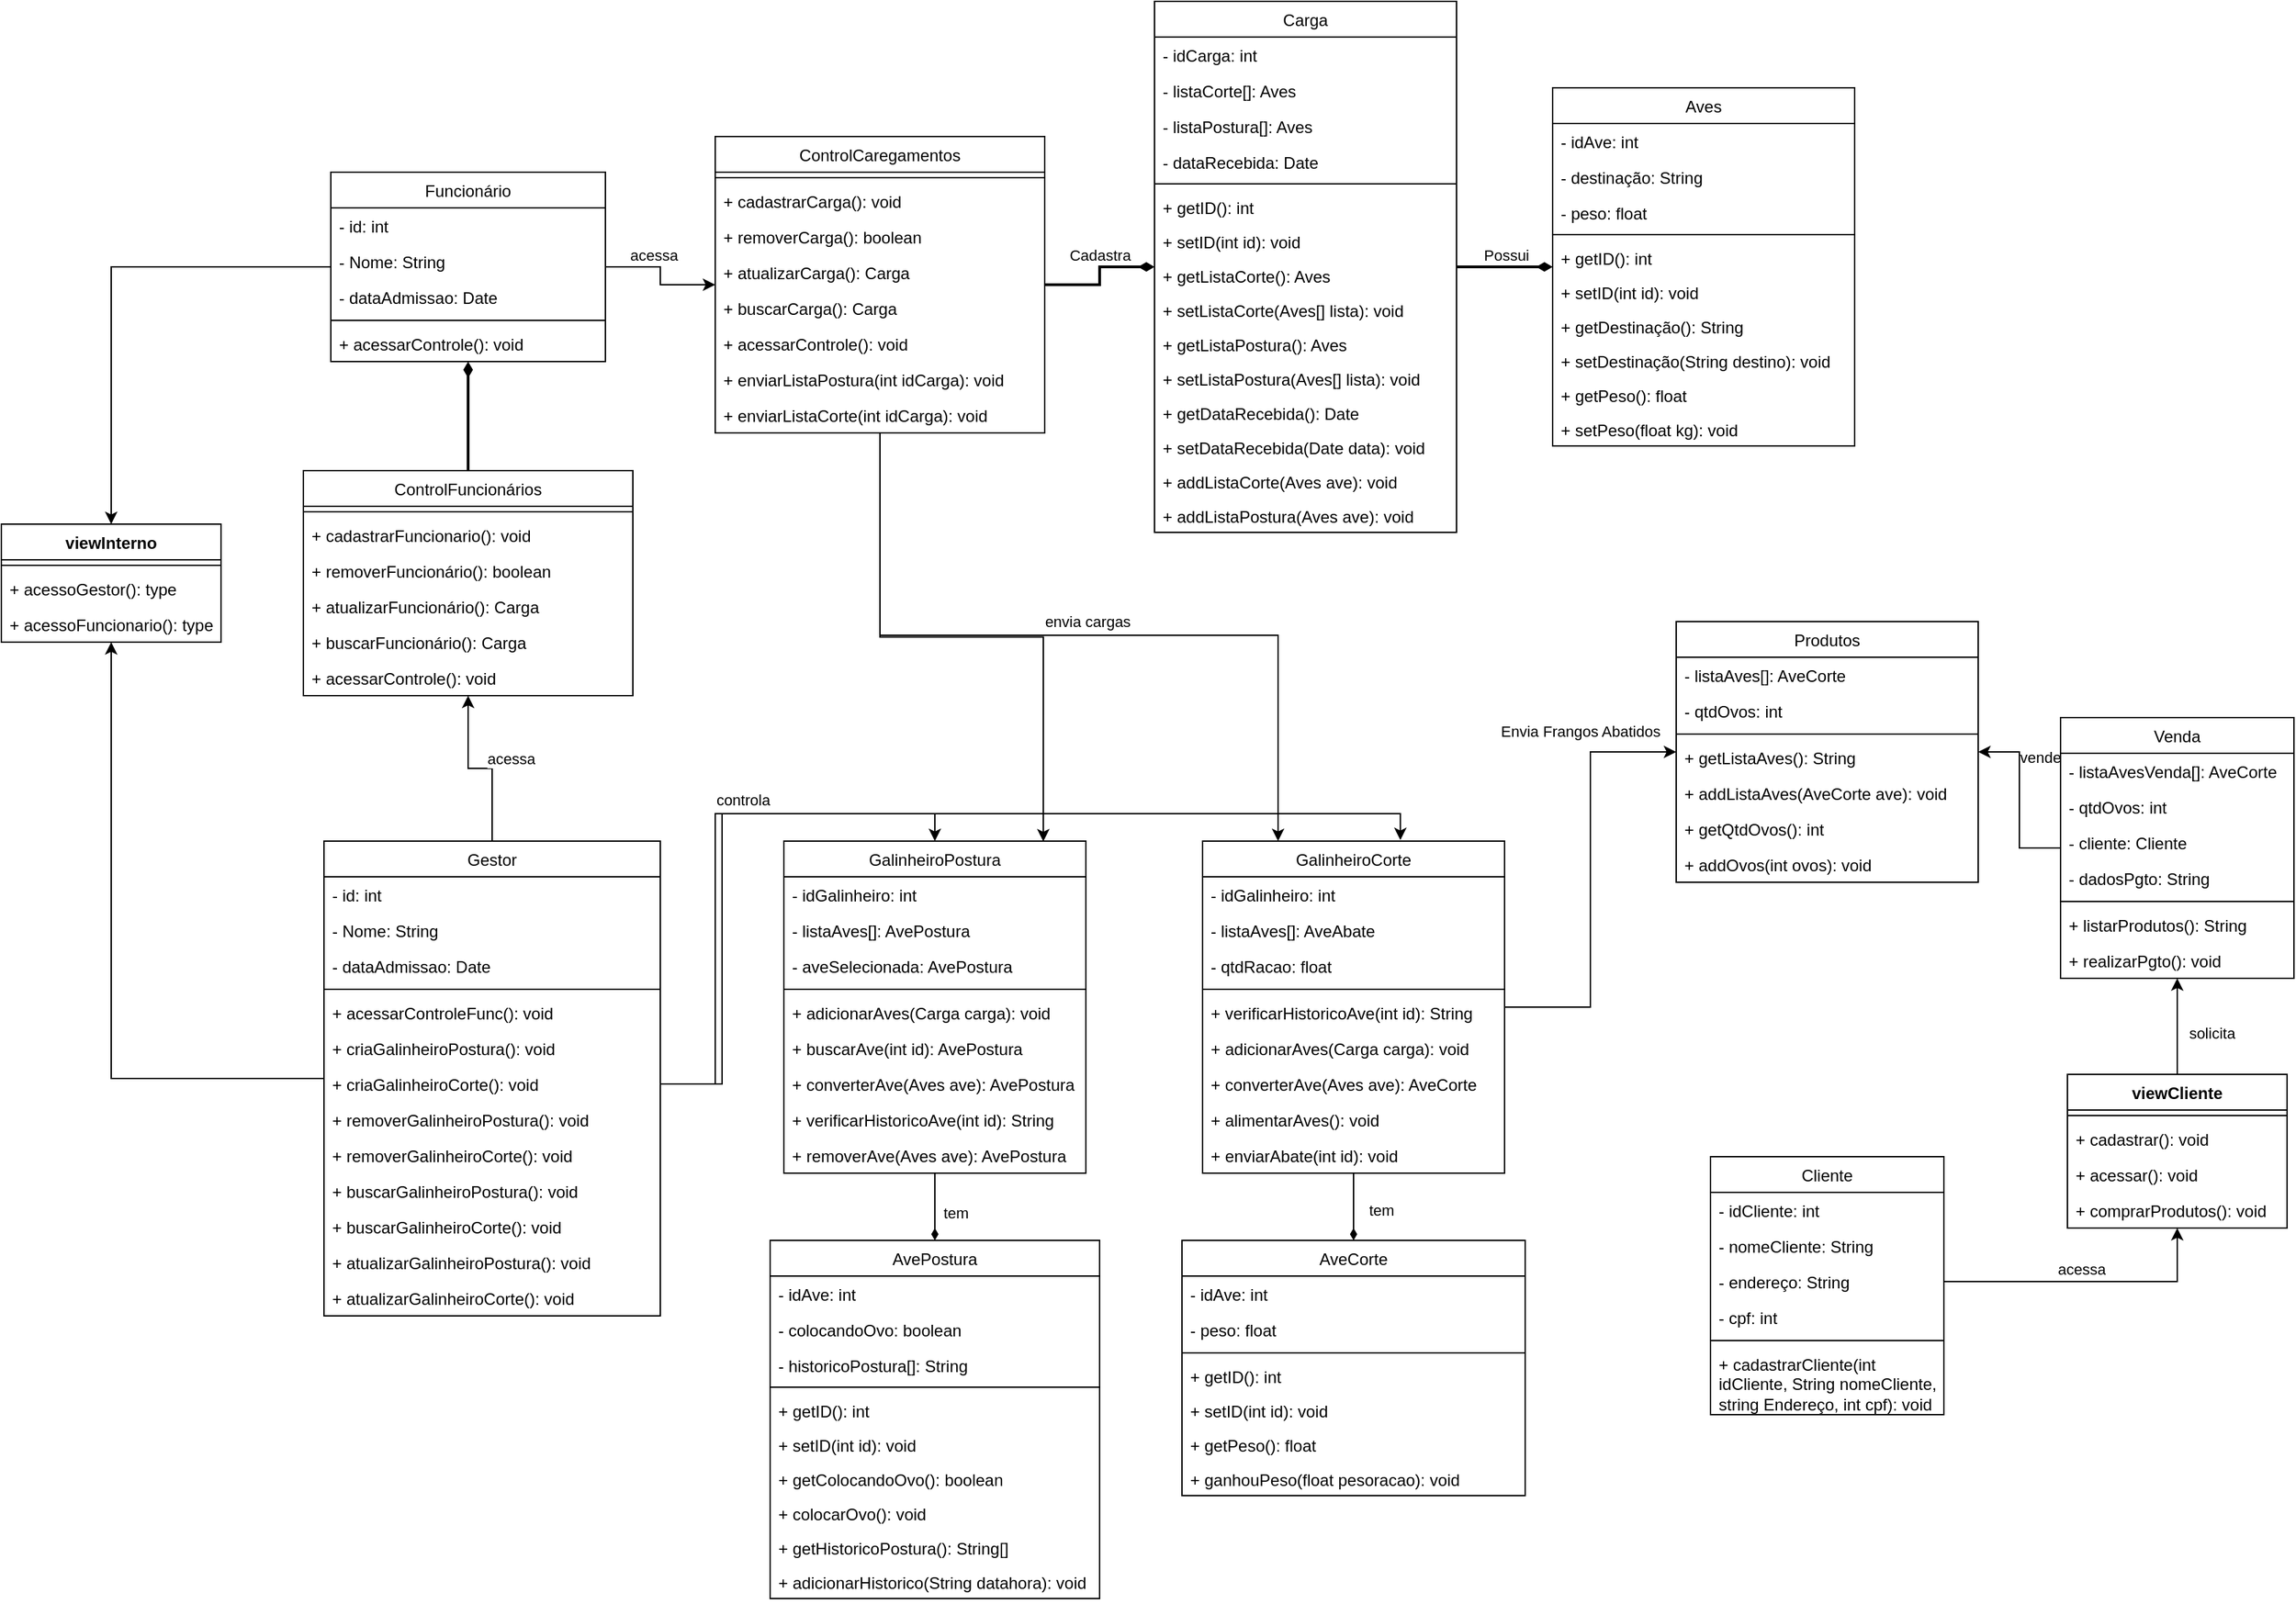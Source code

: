 <mxfile version="13.0.1" type="device"><diagram id="C5RBs43oDa-KdzZeNtuy" name="Page-1"><mxGraphModel dx="2190" dy="509" grid="1" gridSize="10" guides="1" tooltips="1" connect="1" arrows="1" fold="1" page="1" pageScale="1" pageWidth="1169" pageHeight="827" background="none" math="0" shadow="0"><root><mxCell id="WIyWlLk6GJQsqaUBKTNV-0"/><mxCell id="WIyWlLk6GJQsqaUBKTNV-1" parent="WIyWlLk6GJQsqaUBKTNV-0"/><mxCell id="ChyLab5s92fZdW_TzfDa-38" value="acessa" style="edgeStyle=orthogonalEdgeStyle;rounded=0;orthogonalLoop=1;jettySize=auto;html=1;verticalAlign=bottom;" parent="WIyWlLk6GJQsqaUBKTNV-1" source="ChyLab5s92fZdW_TzfDa-19" target="ChyLab5s92fZdW_TzfDa-34" edge="1"><mxGeometry x="-0.249" relative="1" as="geometry"><mxPoint as="offset"/></mxGeometry></mxCell><mxCell id="k6RPKPHMHm1qpfFXvN79-5" style="edgeStyle=orthogonalEdgeStyle;rounded=0;orthogonalLoop=1;jettySize=auto;html=1;" parent="WIyWlLk6GJQsqaUBKTNV-1" source="ChyLab5s92fZdW_TzfDa-19" target="k6RPKPHMHm1qpfFXvN79-0" edge="1"><mxGeometry relative="1" as="geometry"/></mxCell><mxCell id="ChyLab5s92fZdW_TzfDa-19" value="Funcionário" style="swimlane;fontStyle=0;childLayout=stackLayout;horizontal=1;startSize=26;fillColor=none;horizontalStack=0;resizeParent=1;resizeParentMax=0;resizeLast=0;collapsible=1;marginBottom=0;strokeColor=#000000;" parent="WIyWlLk6GJQsqaUBKTNV-1" vertex="1"><mxGeometry x="40" y="132.5" width="200" height="138" as="geometry"/></mxCell><mxCell id="ChyLab5s92fZdW_TzfDa-20" value="- id: int" style="text;strokeColor=none;fillColor=none;align=left;verticalAlign=top;spacingLeft=4;spacingRight=4;overflow=hidden;rotatable=0;points=[[0,0.5],[1,0.5]];portConstraint=eastwest;" parent="ChyLab5s92fZdW_TzfDa-19" vertex="1"><mxGeometry y="26" width="200" height="26" as="geometry"/></mxCell><mxCell id="ChyLab5s92fZdW_TzfDa-21" value="- Nome: String" style="text;strokeColor=none;fillColor=none;align=left;verticalAlign=top;spacingLeft=4;spacingRight=4;overflow=hidden;rotatable=0;points=[[0,0.5],[1,0.5]];portConstraint=eastwest;" parent="ChyLab5s92fZdW_TzfDa-19" vertex="1"><mxGeometry y="52" width="200" height="26" as="geometry"/></mxCell><mxCell id="ChyLab5s92fZdW_TzfDa-23" value="- dataAdmissao: Date" style="text;strokeColor=none;fillColor=none;align=left;verticalAlign=top;spacingLeft=4;spacingRight=4;overflow=hidden;rotatable=0;points=[[0,0.5],[1,0.5]];portConstraint=eastwest;" parent="ChyLab5s92fZdW_TzfDa-19" vertex="1"><mxGeometry y="78" width="200" height="26" as="geometry"/></mxCell><mxCell id="ChyLab5s92fZdW_TzfDa-31" value="" style="line;strokeWidth=1;fillColor=none;align=left;verticalAlign=middle;spacingTop=-1;spacingLeft=3;spacingRight=3;rotatable=0;labelPosition=right;points=[];portConstraint=eastwest;" parent="ChyLab5s92fZdW_TzfDa-19" vertex="1"><mxGeometry y="104" width="200" height="8" as="geometry"/></mxCell><mxCell id="ChyLab5s92fZdW_TzfDa-32" value="+ acessarControle(): void" style="text;strokeColor=none;fillColor=none;align=left;verticalAlign=top;spacingLeft=4;spacingRight=4;overflow=hidden;rotatable=0;points=[[0,0.5],[1,0.5]];portConstraint=eastwest;" parent="ChyLab5s92fZdW_TzfDa-19" vertex="1"><mxGeometry y="112" width="200" height="26" as="geometry"/></mxCell><mxCell id="ChyLab5s92fZdW_TzfDa-44" value="Cadastra" style="edgeStyle=orthogonalEdgeStyle;rounded=0;orthogonalLoop=1;jettySize=auto;html=1;endArrow=diamondThin;endFill=1;strokeWidth=2;verticalAlign=top;" parent="WIyWlLk6GJQsqaUBKTNV-1" source="ChyLab5s92fZdW_TzfDa-34" target="ChyLab5s92fZdW_TzfDa-39" edge="1"><mxGeometry x="0.14" y="22" relative="1" as="geometry"><mxPoint as="offset"/></mxGeometry></mxCell><mxCell id="ChyLab5s92fZdW_TzfDa-214" style="edgeStyle=orthogonalEdgeStyle;rounded=0;orthogonalLoop=1;jettySize=auto;html=1;entryX=0.859;entryY=0.001;entryDx=0;entryDy=0;entryPerimeter=0;endArrow=classic;endFill=1;strokeWidth=1;" parent="WIyWlLk6GJQsqaUBKTNV-1" source="ChyLab5s92fZdW_TzfDa-34" target="ChyLab5s92fZdW_TzfDa-132" edge="1"><mxGeometry relative="1" as="geometry"/></mxCell><mxCell id="ChyLab5s92fZdW_TzfDa-215" value="envia cargas" style="edgeStyle=orthogonalEdgeStyle;rounded=0;orthogonalLoop=1;jettySize=auto;html=1;entryX=0.25;entryY=0;entryDx=0;entryDy=0;endArrow=classic;endFill=1;strokeWidth=1;exitX=0.5;exitY=1.288;exitDx=0;exitDy=0;exitPerimeter=0;" parent="WIyWlLk6GJQsqaUBKTNV-1" source="ChyLab5s92fZdW_TzfDa-139" target="ChyLab5s92fZdW_TzfDa-174" edge="1"><mxGeometry x="-0.0" y="10" relative="1" as="geometry"><Array as="points"><mxPoint x="440" y="470"/><mxPoint x="730" y="470"/></Array><mxPoint x="1" as="offset"/></mxGeometry></mxCell><mxCell id="ChyLab5s92fZdW_TzfDa-34" value="ControlCaregamentos" style="swimlane;fontStyle=0;childLayout=stackLayout;horizontal=1;startSize=26;fillColor=none;horizontalStack=0;resizeParent=1;resizeParentMax=0;resizeLast=0;collapsible=1;marginBottom=0;strokeColor=#000000;" parent="WIyWlLk6GJQsqaUBKTNV-1" vertex="1"><mxGeometry x="320" y="106.5" width="240" height="216" as="geometry"/></mxCell><mxCell id="ChyLab5s92fZdW_TzfDa-47" value="" style="line;strokeWidth=1;fillColor=none;align=left;verticalAlign=middle;spacingTop=-1;spacingLeft=3;spacingRight=3;rotatable=0;labelPosition=right;points=[];portConstraint=eastwest;" parent="ChyLab5s92fZdW_TzfDa-34" vertex="1"><mxGeometry y="26" width="240" height="8" as="geometry"/></mxCell><mxCell id="ChyLab5s92fZdW_TzfDa-37" value="+ cadastrarCarga(): void" style="text;strokeColor=none;fillColor=none;align=left;verticalAlign=top;spacingLeft=4;spacingRight=4;overflow=hidden;rotatable=0;points=[[0,0.5],[1,0.5]];portConstraint=eastwest;" parent="ChyLab5s92fZdW_TzfDa-34" vertex="1"><mxGeometry y="34" width="240" height="26" as="geometry"/></mxCell><mxCell id="ChyLab5s92fZdW_TzfDa-48" value="+ removerCarga(): boolean" style="text;strokeColor=none;fillColor=none;align=left;verticalAlign=top;spacingLeft=4;spacingRight=4;overflow=hidden;rotatable=0;points=[[0,0.5],[1,0.5]];portConstraint=eastwest;" parent="ChyLab5s92fZdW_TzfDa-34" vertex="1"><mxGeometry y="60" width="240" height="26" as="geometry"/></mxCell><mxCell id="ChyLab5s92fZdW_TzfDa-49" value="+ atualizarCarga(): Carga" style="text;strokeColor=none;fillColor=none;align=left;verticalAlign=top;spacingLeft=4;spacingRight=4;overflow=hidden;rotatable=0;points=[[0,0.5],[1,0.5]];portConstraint=eastwest;" parent="ChyLab5s92fZdW_TzfDa-34" vertex="1"><mxGeometry y="86" width="240" height="26" as="geometry"/></mxCell><mxCell id="ChyLab5s92fZdW_TzfDa-50" value="+ buscarCarga(): Carga" style="text;strokeColor=none;fillColor=none;align=left;verticalAlign=top;spacingLeft=4;spacingRight=4;overflow=hidden;rotatable=0;points=[[0,0.5],[1,0.5]];portConstraint=eastwest;" parent="ChyLab5s92fZdW_TzfDa-34" vertex="1"><mxGeometry y="112" width="240" height="26" as="geometry"/></mxCell><mxCell id="ChyLab5s92fZdW_TzfDa-79" value="+ acessarControle(): void" style="text;strokeColor=none;fillColor=none;align=left;verticalAlign=top;spacingLeft=4;spacingRight=4;overflow=hidden;rotatable=0;points=[[0,0.5],[1,0.5]];portConstraint=eastwest;" parent="ChyLab5s92fZdW_TzfDa-34" vertex="1"><mxGeometry y="138" width="240" height="26" as="geometry"/></mxCell><mxCell id="ChyLab5s92fZdW_TzfDa-98" value="+ enviarListaPostura(int idCarga): void" style="text;strokeColor=none;fillColor=none;align=left;verticalAlign=top;spacingLeft=4;spacingRight=4;overflow=hidden;rotatable=0;points=[[0,0.5],[1,0.5]];portConstraint=eastwest;" parent="ChyLab5s92fZdW_TzfDa-34" vertex="1"><mxGeometry y="164" width="240" height="26" as="geometry"/></mxCell><mxCell id="ChyLab5s92fZdW_TzfDa-139" value="+ enviarListaCorte(int idCarga): void" style="text;strokeColor=none;fillColor=none;align=left;verticalAlign=top;spacingLeft=4;spacingRight=4;overflow=hidden;rotatable=0;points=[[0,0.5],[1,0.5]];portConstraint=eastwest;" parent="ChyLab5s92fZdW_TzfDa-34" vertex="1"><mxGeometry y="190" width="240" height="26" as="geometry"/></mxCell><mxCell id="ChyLab5s92fZdW_TzfDa-58" value="Possui" style="edgeStyle=orthogonalEdgeStyle;rounded=0;orthogonalLoop=1;jettySize=auto;html=1;endArrow=diamondThin;endFill=1;strokeWidth=2;verticalAlign=bottom;" parent="WIyWlLk6GJQsqaUBKTNV-1" source="ChyLab5s92fZdW_TzfDa-39" target="ChyLab5s92fZdW_TzfDa-53" edge="1"><mxGeometry x="0.007" relative="1" as="geometry"><mxPoint x="1" as="offset"/></mxGeometry></mxCell><mxCell id="ChyLab5s92fZdW_TzfDa-39" value="Carga" style="swimlane;fontStyle=0;childLayout=stackLayout;horizontal=1;startSize=26;fillColor=none;horizontalStack=0;resizeParent=1;resizeParentMax=0;resizeLast=0;collapsible=1;marginBottom=0;strokeColor=#000000;" parent="WIyWlLk6GJQsqaUBKTNV-1" vertex="1"><mxGeometry x="640" y="8" width="220" height="387" as="geometry"/></mxCell><mxCell id="ChyLab5s92fZdW_TzfDa-40" value="- idCarga: int" style="text;strokeColor=none;fillColor=none;align=left;verticalAlign=top;spacingLeft=4;spacingRight=4;overflow=hidden;rotatable=0;points=[[0,0.5],[1,0.5]];portConstraint=eastwest;" parent="ChyLab5s92fZdW_TzfDa-39" vertex="1"><mxGeometry y="26" width="220" height="26" as="geometry"/></mxCell><mxCell id="ChyLab5s92fZdW_TzfDa-41" value="- listaCorte[]: Aves" style="text;strokeColor=none;fillColor=none;align=left;verticalAlign=top;spacingLeft=4;spacingRight=4;overflow=hidden;rotatable=0;points=[[0,0.5],[1,0.5]];portConstraint=eastwest;" parent="ChyLab5s92fZdW_TzfDa-39" vertex="1"><mxGeometry y="52" width="220" height="26" as="geometry"/></mxCell><mxCell id="ChyLab5s92fZdW_TzfDa-42" value="- listaPostura[]: Aves" style="text;strokeColor=none;fillColor=none;align=left;verticalAlign=top;spacingLeft=4;spacingRight=4;overflow=hidden;rotatable=0;points=[[0,0.5],[1,0.5]];portConstraint=eastwest;" parent="ChyLab5s92fZdW_TzfDa-39" vertex="1"><mxGeometry y="78" width="220" height="26" as="geometry"/></mxCell><mxCell id="ChyLab5s92fZdW_TzfDa-46" value="- dataRecebida: Date" style="text;strokeColor=none;fillColor=none;align=left;verticalAlign=top;spacingLeft=4;spacingRight=4;overflow=hidden;rotatable=0;points=[[0,0.5],[1,0.5]];portConstraint=eastwest;" parent="ChyLab5s92fZdW_TzfDa-39" vertex="1"><mxGeometry y="104" width="220" height="25" as="geometry"/></mxCell><mxCell id="ChyLab5s92fZdW_TzfDa-59" value="" style="line;strokeWidth=1;fillColor=none;align=left;verticalAlign=middle;spacingTop=-1;spacingLeft=3;spacingRight=3;rotatable=0;labelPosition=right;points=[];portConstraint=eastwest;" parent="ChyLab5s92fZdW_TzfDa-39" vertex="1"><mxGeometry y="129" width="220" height="8" as="geometry"/></mxCell><mxCell id="ChyLab5s92fZdW_TzfDa-60" value="+ getID(): int" style="text;strokeColor=none;fillColor=none;align=left;verticalAlign=top;spacingLeft=4;spacingRight=4;overflow=hidden;rotatable=0;points=[[0,0.5],[1,0.5]];portConstraint=eastwest;" parent="ChyLab5s92fZdW_TzfDa-39" vertex="1"><mxGeometry y="137" width="220" height="25" as="geometry"/></mxCell><mxCell id="ChyLab5s92fZdW_TzfDa-61" value="+ setID(int id): void" style="text;strokeColor=none;fillColor=none;align=left;verticalAlign=top;spacingLeft=4;spacingRight=4;overflow=hidden;rotatable=0;points=[[0,0.5],[1,0.5]];portConstraint=eastwest;" parent="ChyLab5s92fZdW_TzfDa-39" vertex="1"><mxGeometry y="162" width="220" height="25" as="geometry"/></mxCell><mxCell id="ChyLab5s92fZdW_TzfDa-62" value="+ getListaCorte(): Aves" style="text;strokeColor=none;fillColor=none;align=left;verticalAlign=top;spacingLeft=4;spacingRight=4;overflow=hidden;rotatable=0;points=[[0,0.5],[1,0.5]];portConstraint=eastwest;" parent="ChyLab5s92fZdW_TzfDa-39" vertex="1"><mxGeometry y="187" width="220" height="25" as="geometry"/></mxCell><mxCell id="ChyLab5s92fZdW_TzfDa-63" value="+ setListaCorte(Aves[] lista): void" style="text;strokeColor=none;fillColor=none;align=left;verticalAlign=top;spacingLeft=4;spacingRight=4;overflow=hidden;rotatable=0;points=[[0,0.5],[1,0.5]];portConstraint=eastwest;" parent="ChyLab5s92fZdW_TzfDa-39" vertex="1"><mxGeometry y="212" width="220" height="25" as="geometry"/></mxCell><mxCell id="ChyLab5s92fZdW_TzfDa-64" value="+ getListaPostura(): Aves" style="text;strokeColor=none;fillColor=none;align=left;verticalAlign=top;spacingLeft=4;spacingRight=4;overflow=hidden;rotatable=0;points=[[0,0.5],[1,0.5]];portConstraint=eastwest;" parent="ChyLab5s92fZdW_TzfDa-39" vertex="1"><mxGeometry y="237" width="220" height="25" as="geometry"/></mxCell><mxCell id="ChyLab5s92fZdW_TzfDa-65" value="+ setListaPostura(Aves[] lista): void" style="text;strokeColor=none;fillColor=none;align=left;verticalAlign=top;spacingLeft=4;spacingRight=4;overflow=hidden;rotatable=0;points=[[0,0.5],[1,0.5]];portConstraint=eastwest;" parent="ChyLab5s92fZdW_TzfDa-39" vertex="1"><mxGeometry y="262" width="220" height="25" as="geometry"/></mxCell><mxCell id="ChyLab5s92fZdW_TzfDa-66" value="+ getDataRecebida(): Date" style="text;strokeColor=none;fillColor=none;align=left;verticalAlign=top;spacingLeft=4;spacingRight=4;overflow=hidden;rotatable=0;points=[[0,0.5],[1,0.5]];portConstraint=eastwest;" parent="ChyLab5s92fZdW_TzfDa-39" vertex="1"><mxGeometry y="287" width="220" height="25" as="geometry"/></mxCell><mxCell id="ChyLab5s92fZdW_TzfDa-67" value="+ setDataRecebida(Date data): void" style="text;strokeColor=none;fillColor=none;align=left;verticalAlign=top;spacingLeft=4;spacingRight=4;overflow=hidden;rotatable=0;points=[[0,0.5],[1,0.5]];portConstraint=eastwest;" parent="ChyLab5s92fZdW_TzfDa-39" vertex="1"><mxGeometry y="312" width="220" height="25" as="geometry"/></mxCell><mxCell id="ChyLab5s92fZdW_TzfDa-75" value="+ addListaCorte(Aves ave): void" style="text;strokeColor=none;fillColor=none;align=left;verticalAlign=top;spacingLeft=4;spacingRight=4;overflow=hidden;rotatable=0;points=[[0,0.5],[1,0.5]];portConstraint=eastwest;" parent="ChyLab5s92fZdW_TzfDa-39" vertex="1"><mxGeometry y="337" width="220" height="25" as="geometry"/></mxCell><mxCell id="ChyLab5s92fZdW_TzfDa-76" value="+ addListaPostura(Aves ave): void" style="text;strokeColor=none;fillColor=none;align=left;verticalAlign=top;spacingLeft=4;spacingRight=4;overflow=hidden;rotatable=0;points=[[0,0.5],[1,0.5]];portConstraint=eastwest;" parent="ChyLab5s92fZdW_TzfDa-39" vertex="1"><mxGeometry y="362" width="220" height="25" as="geometry"/></mxCell><mxCell id="ChyLab5s92fZdW_TzfDa-53" value="Aves" style="swimlane;fontStyle=0;childLayout=stackLayout;horizontal=1;startSize=26;fillColor=none;horizontalStack=0;resizeParent=1;resizeParentMax=0;resizeLast=0;collapsible=1;marginBottom=0;strokeColor=#000000;" parent="WIyWlLk6GJQsqaUBKTNV-1" vertex="1"><mxGeometry x="930" y="71" width="220" height="261" as="geometry"/></mxCell><mxCell id="ChyLab5s92fZdW_TzfDa-54" value="- idAve: int" style="text;strokeColor=none;fillColor=none;align=left;verticalAlign=top;spacingLeft=4;spacingRight=4;overflow=hidden;rotatable=0;points=[[0,0.5],[1,0.5]];portConstraint=eastwest;" parent="ChyLab5s92fZdW_TzfDa-53" vertex="1"><mxGeometry y="26" width="220" height="26" as="geometry"/></mxCell><mxCell id="ChyLab5s92fZdW_TzfDa-56" value="- destinação: String" style="text;strokeColor=none;fillColor=none;align=left;verticalAlign=top;spacingLeft=4;spacingRight=4;overflow=hidden;rotatable=0;points=[[0,0.5],[1,0.5]];portConstraint=eastwest;" parent="ChyLab5s92fZdW_TzfDa-53" vertex="1"><mxGeometry y="52" width="220" height="26" as="geometry"/></mxCell><mxCell id="ChyLab5s92fZdW_TzfDa-57" value="- peso: float" style="text;strokeColor=none;fillColor=none;align=left;verticalAlign=top;spacingLeft=4;spacingRight=4;overflow=hidden;rotatable=0;points=[[0,0.5],[1,0.5]];portConstraint=eastwest;" parent="ChyLab5s92fZdW_TzfDa-53" vertex="1"><mxGeometry y="78" width="220" height="25" as="geometry"/></mxCell><mxCell id="ChyLab5s92fZdW_TzfDa-70" value="" style="line;strokeWidth=1;fillColor=none;align=left;verticalAlign=middle;spacingTop=-1;spacingLeft=3;spacingRight=3;rotatable=0;labelPosition=right;points=[];portConstraint=eastwest;" parent="ChyLab5s92fZdW_TzfDa-53" vertex="1"><mxGeometry y="103" width="220" height="8" as="geometry"/></mxCell><mxCell id="ChyLab5s92fZdW_TzfDa-71" value="+ getID(): int" style="text;strokeColor=none;fillColor=none;align=left;verticalAlign=top;spacingLeft=4;spacingRight=4;overflow=hidden;rotatable=0;points=[[0,0.5],[1,0.5]];portConstraint=eastwest;" parent="ChyLab5s92fZdW_TzfDa-53" vertex="1"><mxGeometry y="111" width="220" height="25" as="geometry"/></mxCell><mxCell id="ChyLab5s92fZdW_TzfDa-72" value="+ setID(int id): void" style="text;strokeColor=none;fillColor=none;align=left;verticalAlign=top;spacingLeft=4;spacingRight=4;overflow=hidden;rotatable=0;points=[[0,0.5],[1,0.5]];portConstraint=eastwest;" parent="ChyLab5s92fZdW_TzfDa-53" vertex="1"><mxGeometry y="136" width="220" height="25" as="geometry"/></mxCell><mxCell id="ChyLab5s92fZdW_TzfDa-73" value="+ getDestinação(): String" style="text;strokeColor=none;fillColor=none;align=left;verticalAlign=top;spacingLeft=4;spacingRight=4;overflow=hidden;rotatable=0;points=[[0,0.5],[1,0.5]];portConstraint=eastwest;" parent="ChyLab5s92fZdW_TzfDa-53" vertex="1"><mxGeometry y="161" width="220" height="25" as="geometry"/></mxCell><mxCell id="ChyLab5s92fZdW_TzfDa-74" value="+ setDestinação(String destino): void" style="text;strokeColor=none;fillColor=none;align=left;verticalAlign=top;spacingLeft=4;spacingRight=4;overflow=hidden;rotatable=0;points=[[0,0.5],[1,0.5]];portConstraint=eastwest;" parent="ChyLab5s92fZdW_TzfDa-53" vertex="1"><mxGeometry y="186" width="220" height="25" as="geometry"/></mxCell><mxCell id="ChyLab5s92fZdW_TzfDa-77" value="+ getPeso(): float" style="text;strokeColor=none;fillColor=none;align=left;verticalAlign=top;spacingLeft=4;spacingRight=4;overflow=hidden;rotatable=0;points=[[0,0.5],[1,0.5]];portConstraint=eastwest;" parent="ChyLab5s92fZdW_TzfDa-53" vertex="1"><mxGeometry y="211" width="220" height="25" as="geometry"/></mxCell><mxCell id="ChyLab5s92fZdW_TzfDa-78" value="+ setPeso(float kg): void" style="text;strokeColor=none;fillColor=none;align=left;verticalAlign=top;spacingLeft=4;spacingRight=4;overflow=hidden;rotatable=0;points=[[0,0.5],[1,0.5]];portConstraint=eastwest;" parent="ChyLab5s92fZdW_TzfDa-53" vertex="1"><mxGeometry y="236" width="220" height="25" as="geometry"/></mxCell><mxCell id="ChyLab5s92fZdW_TzfDa-95" value="acessa" style="edgeStyle=orthogonalEdgeStyle;rounded=0;orthogonalLoop=1;jettySize=auto;html=1;endArrow=classic;endFill=1;strokeWidth=1;" parent="WIyWlLk6GJQsqaUBKTNV-1" source="ChyLab5s92fZdW_TzfDa-80" target="ChyLab5s92fZdW_TzfDa-87" edge="1"><mxGeometry x="-0.142" y="-14" relative="1" as="geometry"><mxPoint x="13" y="7" as="offset"/></mxGeometry></mxCell><mxCell id="k6RPKPHMHm1qpfFXvN79-6" style="edgeStyle=orthogonalEdgeStyle;rounded=0;orthogonalLoop=1;jettySize=auto;html=1;" parent="WIyWlLk6GJQsqaUBKTNV-1" source="ChyLab5s92fZdW_TzfDa-80" target="k6RPKPHMHm1qpfFXvN79-0" edge="1"><mxGeometry relative="1" as="geometry"/></mxCell><mxCell id="ChyLab5s92fZdW_TzfDa-80" value="Gestor" style="swimlane;fontStyle=0;childLayout=stackLayout;horizontal=1;startSize=26;fillColor=none;horizontalStack=0;resizeParent=1;resizeParentMax=0;resizeLast=0;collapsible=1;marginBottom=0;strokeColor=#000000;" parent="WIyWlLk6GJQsqaUBKTNV-1" vertex="1"><mxGeometry x="35" y="620" width="245" height="346" as="geometry"/></mxCell><mxCell id="ChyLab5s92fZdW_TzfDa-81" value="- id: int" style="text;strokeColor=none;fillColor=none;align=left;verticalAlign=top;spacingLeft=4;spacingRight=4;overflow=hidden;rotatable=0;points=[[0,0.5],[1,0.5]];portConstraint=eastwest;" parent="ChyLab5s92fZdW_TzfDa-80" vertex="1"><mxGeometry y="26" width="245" height="26" as="geometry"/></mxCell><mxCell id="ChyLab5s92fZdW_TzfDa-82" value="- Nome: String" style="text;strokeColor=none;fillColor=none;align=left;verticalAlign=top;spacingLeft=4;spacingRight=4;overflow=hidden;rotatable=0;points=[[0,0.5],[1,0.5]];portConstraint=eastwest;" parent="ChyLab5s92fZdW_TzfDa-80" vertex="1"><mxGeometry y="52" width="245" height="26" as="geometry"/></mxCell><mxCell id="ChyLab5s92fZdW_TzfDa-83" value="- dataAdmissao: Date" style="text;strokeColor=none;fillColor=none;align=left;verticalAlign=top;spacingLeft=4;spacingRight=4;overflow=hidden;rotatable=0;points=[[0,0.5],[1,0.5]];portConstraint=eastwest;" parent="ChyLab5s92fZdW_TzfDa-80" vertex="1"><mxGeometry y="78" width="245" height="26" as="geometry"/></mxCell><mxCell id="ChyLab5s92fZdW_TzfDa-84" value="" style="line;strokeWidth=1;fillColor=none;align=left;verticalAlign=middle;spacingTop=-1;spacingLeft=3;spacingRight=3;rotatable=0;labelPosition=right;points=[];portConstraint=eastwest;" parent="ChyLab5s92fZdW_TzfDa-80" vertex="1"><mxGeometry y="104" width="245" height="8" as="geometry"/></mxCell><mxCell id="ChyLab5s92fZdW_TzfDa-85" value="+ acessarControleFunc(): void" style="text;strokeColor=none;fillColor=none;align=left;verticalAlign=top;spacingLeft=4;spacingRight=4;overflow=hidden;rotatable=0;points=[[0,0.5],[1,0.5]];portConstraint=eastwest;" parent="ChyLab5s92fZdW_TzfDa-80" vertex="1"><mxGeometry y="112" width="245" height="26" as="geometry"/></mxCell><mxCell id="ChyLab5s92fZdW_TzfDa-99" value="+ criaGalinheiroPostura(): void" style="text;strokeColor=none;fillColor=none;align=left;verticalAlign=top;spacingLeft=4;spacingRight=4;overflow=hidden;rotatable=0;points=[[0,0.5],[1,0.5]];portConstraint=eastwest;" parent="ChyLab5s92fZdW_TzfDa-80" vertex="1"><mxGeometry y="138" width="245" height="26" as="geometry"/></mxCell><mxCell id="ChyLab5s92fZdW_TzfDa-185" value="+ criaGalinheiroCorte(): void" style="text;strokeColor=none;fillColor=none;align=left;verticalAlign=top;spacingLeft=4;spacingRight=4;overflow=hidden;rotatable=0;points=[[0,0.5],[1,0.5]];portConstraint=eastwest;" parent="ChyLab5s92fZdW_TzfDa-80" vertex="1"><mxGeometry y="164" width="245" height="26" as="geometry"/></mxCell><mxCell id="ChyLab5s92fZdW_TzfDa-186" value="+ removerGalinheiroPostura(): void" style="text;strokeColor=none;fillColor=none;align=left;verticalAlign=top;spacingLeft=4;spacingRight=4;overflow=hidden;rotatable=0;points=[[0,0.5],[1,0.5]];portConstraint=eastwest;" parent="ChyLab5s92fZdW_TzfDa-80" vertex="1"><mxGeometry y="190" width="245" height="26" as="geometry"/></mxCell><mxCell id="ChyLab5s92fZdW_TzfDa-187" value="+ removerGalinheiroCorte(): void" style="text;strokeColor=none;fillColor=none;align=left;verticalAlign=top;spacingLeft=4;spacingRight=4;overflow=hidden;rotatable=0;points=[[0,0.5],[1,0.5]];portConstraint=eastwest;" parent="ChyLab5s92fZdW_TzfDa-80" vertex="1"><mxGeometry y="216" width="245" height="26" as="geometry"/></mxCell><mxCell id="ChyLab5s92fZdW_TzfDa-188" value="+ buscarGalinheiroPostura(): void" style="text;strokeColor=none;fillColor=none;align=left;verticalAlign=top;spacingLeft=4;spacingRight=4;overflow=hidden;rotatable=0;points=[[0,0.5],[1,0.5]];portConstraint=eastwest;" parent="ChyLab5s92fZdW_TzfDa-80" vertex="1"><mxGeometry y="242" width="245" height="26" as="geometry"/></mxCell><mxCell id="ChyLab5s92fZdW_TzfDa-189" value="+ buscarGalinheiroCorte(): void" style="text;strokeColor=none;fillColor=none;align=left;verticalAlign=top;spacingLeft=4;spacingRight=4;overflow=hidden;rotatable=0;points=[[0,0.5],[1,0.5]];portConstraint=eastwest;" parent="ChyLab5s92fZdW_TzfDa-80" vertex="1"><mxGeometry y="268" width="245" height="26" as="geometry"/></mxCell><mxCell id="ChyLab5s92fZdW_TzfDa-190" value="+ atualizarGalinheiroPostura(): void" style="text;strokeColor=none;fillColor=none;align=left;verticalAlign=top;spacingLeft=4;spacingRight=4;overflow=hidden;rotatable=0;points=[[0,0.5],[1,0.5]];portConstraint=eastwest;" parent="ChyLab5s92fZdW_TzfDa-80" vertex="1"><mxGeometry y="294" width="245" height="26" as="geometry"/></mxCell><mxCell id="ChyLab5s92fZdW_TzfDa-191" value="+ atualizarGalinheiroCorte(): void" style="text;strokeColor=none;fillColor=none;align=left;verticalAlign=top;spacingLeft=4;spacingRight=4;overflow=hidden;rotatable=0;points=[[0,0.5],[1,0.5]];portConstraint=eastwest;" parent="ChyLab5s92fZdW_TzfDa-80" vertex="1"><mxGeometry y="320" width="245" height="26" as="geometry"/></mxCell><mxCell id="ChyLab5s92fZdW_TzfDa-97" style="edgeStyle=orthogonalEdgeStyle;rounded=0;orthogonalLoop=1;jettySize=auto;html=1;endArrow=diamondThin;endFill=1;strokeWidth=2;" parent="WIyWlLk6GJQsqaUBKTNV-1" source="ChyLab5s92fZdW_TzfDa-87" target="ChyLab5s92fZdW_TzfDa-19" edge="1"><mxGeometry relative="1" as="geometry"/></mxCell><mxCell id="ChyLab5s92fZdW_TzfDa-87" value="ControlFuncionários" style="swimlane;fontStyle=0;childLayout=stackLayout;horizontal=1;startSize=26;fillColor=none;horizontalStack=0;resizeParent=1;resizeParentMax=0;resizeLast=0;collapsible=1;marginBottom=0;strokeColor=#000000;" parent="WIyWlLk6GJQsqaUBKTNV-1" vertex="1"><mxGeometry x="20" y="350" width="240" height="164" as="geometry"/></mxCell><mxCell id="ChyLab5s92fZdW_TzfDa-88" value="" style="line;strokeWidth=1;fillColor=none;align=left;verticalAlign=middle;spacingTop=-1;spacingLeft=3;spacingRight=3;rotatable=0;labelPosition=right;points=[];portConstraint=eastwest;" parent="ChyLab5s92fZdW_TzfDa-87" vertex="1"><mxGeometry y="26" width="240" height="8" as="geometry"/></mxCell><mxCell id="ChyLab5s92fZdW_TzfDa-89" value="+ cadastrarFuncionario(): void" style="text;strokeColor=none;fillColor=none;align=left;verticalAlign=top;spacingLeft=4;spacingRight=4;overflow=hidden;rotatable=0;points=[[0,0.5],[1,0.5]];portConstraint=eastwest;" parent="ChyLab5s92fZdW_TzfDa-87" vertex="1"><mxGeometry y="34" width="240" height="26" as="geometry"/></mxCell><mxCell id="ChyLab5s92fZdW_TzfDa-90" value="+ removerFuncionário(): boolean" style="text;strokeColor=none;fillColor=none;align=left;verticalAlign=top;spacingLeft=4;spacingRight=4;overflow=hidden;rotatable=0;points=[[0,0.5],[1,0.5]];portConstraint=eastwest;" parent="ChyLab5s92fZdW_TzfDa-87" vertex="1"><mxGeometry y="60" width="240" height="26" as="geometry"/></mxCell><mxCell id="ChyLab5s92fZdW_TzfDa-91" value="+ atualizarFuncionário(): Carga" style="text;strokeColor=none;fillColor=none;align=left;verticalAlign=top;spacingLeft=4;spacingRight=4;overflow=hidden;rotatable=0;points=[[0,0.5],[1,0.5]];portConstraint=eastwest;" parent="ChyLab5s92fZdW_TzfDa-87" vertex="1"><mxGeometry y="86" width="240" height="26" as="geometry"/></mxCell><mxCell id="ChyLab5s92fZdW_TzfDa-92" value="+ buscarFuncionário(): Carga" style="text;strokeColor=none;fillColor=none;align=left;verticalAlign=top;spacingLeft=4;spacingRight=4;overflow=hidden;rotatable=0;points=[[0,0.5],[1,0.5]];portConstraint=eastwest;" parent="ChyLab5s92fZdW_TzfDa-87" vertex="1"><mxGeometry y="112" width="240" height="26" as="geometry"/></mxCell><mxCell id="ChyLab5s92fZdW_TzfDa-93" value="+ acessarControle(): void" style="text;strokeColor=none;fillColor=none;align=left;verticalAlign=top;spacingLeft=4;spacingRight=4;overflow=hidden;rotatable=0;points=[[0,0.5],[1,0.5]];portConstraint=eastwest;" parent="ChyLab5s92fZdW_TzfDa-87" vertex="1"><mxGeometry y="138" width="240" height="26" as="geometry"/></mxCell><mxCell id="ChyLab5s92fZdW_TzfDa-209" value="tem" style="edgeStyle=orthogonalEdgeStyle;rounded=0;orthogonalLoop=1;jettySize=auto;html=1;endArrow=diamondThin;endFill=1;strokeWidth=1;" parent="WIyWlLk6GJQsqaUBKTNV-1" source="ChyLab5s92fZdW_TzfDa-132" target="ChyLab5s92fZdW_TzfDa-148" edge="1"><mxGeometry x="0.185" y="15" relative="1" as="geometry"><mxPoint as="offset"/></mxGeometry></mxCell><mxCell id="ChyLab5s92fZdW_TzfDa-132" value="GalinheiroPostura" style="swimlane;fontStyle=0;childLayout=stackLayout;horizontal=1;startSize=26;fillColor=none;horizontalStack=0;resizeParent=1;resizeParentMax=0;resizeLast=0;collapsible=1;marginBottom=0;strokeColor=#000000;" parent="WIyWlLk6GJQsqaUBKTNV-1" vertex="1"><mxGeometry x="370" y="620" width="220" height="242" as="geometry"/></mxCell><mxCell id="ChyLab5s92fZdW_TzfDa-133" value="- idGalinheiro: int" style="text;strokeColor=none;fillColor=none;align=left;verticalAlign=top;spacingLeft=4;spacingRight=4;overflow=hidden;rotatable=0;points=[[0,0.5],[1,0.5]];portConstraint=eastwest;" parent="ChyLab5s92fZdW_TzfDa-132" vertex="1"><mxGeometry y="26" width="220" height="26" as="geometry"/></mxCell><mxCell id="ChyLab5s92fZdW_TzfDa-134" value="- listaAves[]: AvePostura" style="text;strokeColor=none;fillColor=none;align=left;verticalAlign=top;spacingLeft=4;spacingRight=4;overflow=hidden;rotatable=0;points=[[0,0.5],[1,0.5]];portConstraint=eastwest;" parent="ChyLab5s92fZdW_TzfDa-132" vertex="1"><mxGeometry y="52" width="220" height="26" as="geometry"/></mxCell><mxCell id="ChyLab5s92fZdW_TzfDa-196" value="- aveSelecionada: AvePostura" style="text;strokeColor=none;fillColor=none;align=left;verticalAlign=top;spacingLeft=4;spacingRight=4;overflow=hidden;rotatable=0;points=[[0,0.5],[1,0.5]];portConstraint=eastwest;" parent="ChyLab5s92fZdW_TzfDa-132" vertex="1"><mxGeometry y="78" width="220" height="26" as="geometry"/></mxCell><mxCell id="ChyLab5s92fZdW_TzfDa-195" value="" style="line;strokeWidth=1;fillColor=none;align=left;verticalAlign=middle;spacingTop=-1;spacingLeft=3;spacingRight=3;rotatable=0;labelPosition=right;points=[];portConstraint=eastwest;" parent="ChyLab5s92fZdW_TzfDa-132" vertex="1"><mxGeometry y="104" width="220" height="8" as="geometry"/></mxCell><mxCell id="ChyLab5s92fZdW_TzfDa-171" value="+ adicionarAves(Carga carga): void" style="text;strokeColor=none;fillColor=none;align=left;verticalAlign=top;spacingLeft=4;spacingRight=4;overflow=hidden;rotatable=0;points=[[0,0.5],[1,0.5]];portConstraint=eastwest;" parent="ChyLab5s92fZdW_TzfDa-132" vertex="1"><mxGeometry y="112" width="220" height="26" as="geometry"/></mxCell><mxCell id="ChyLab5s92fZdW_TzfDa-194" value="+ buscarAve(int id): AvePostura" style="text;strokeColor=none;fillColor=none;align=left;verticalAlign=top;spacingLeft=4;spacingRight=4;overflow=hidden;rotatable=0;points=[[0,0.5],[1,0.5]];portConstraint=eastwest;" parent="ChyLab5s92fZdW_TzfDa-132" vertex="1"><mxGeometry y="138" width="220" height="26" as="geometry"/></mxCell><mxCell id="ChyLab5s92fZdW_TzfDa-172" value="+ converterAve(Aves ave): AvePostura" style="text;strokeColor=none;fillColor=none;align=left;verticalAlign=top;spacingLeft=4;spacingRight=4;overflow=hidden;rotatable=0;points=[[0,0.5],[1,0.5]];portConstraint=eastwest;" parent="ChyLab5s92fZdW_TzfDa-132" vertex="1"><mxGeometry y="164" width="220" height="26" as="geometry"/></mxCell><mxCell id="ChyLab5s92fZdW_TzfDa-173" value="+ verificarHistoricoAve(int id): String" style="text;strokeColor=none;fillColor=none;align=left;verticalAlign=top;spacingLeft=4;spacingRight=4;overflow=hidden;rotatable=0;points=[[0,0.5],[1,0.5]];portConstraint=eastwest;" parent="ChyLab5s92fZdW_TzfDa-132" vertex="1"><mxGeometry y="190" width="220" height="26" as="geometry"/></mxCell><mxCell id="ChyLab5s92fZdW_TzfDa-193" value="+ removerAve(Aves ave): AvePostura" style="text;strokeColor=none;fillColor=none;align=left;verticalAlign=top;spacingLeft=4;spacingRight=4;overflow=hidden;rotatable=0;points=[[0,0.5],[1,0.5]];portConstraint=eastwest;" parent="ChyLab5s92fZdW_TzfDa-132" vertex="1"><mxGeometry y="216" width="220" height="26" as="geometry"/></mxCell><mxCell id="R2FQQx3yFwhjocn8nfwo-0" value="Produtos" style="swimlane;fontStyle=0;childLayout=stackLayout;horizontal=1;startSize=26;fillColor=none;horizontalStack=0;resizeParent=1;resizeParentMax=0;resizeLast=0;collapsible=1;marginBottom=0;" parent="WIyWlLk6GJQsqaUBKTNV-1" vertex="1"><mxGeometry x="1020" y="460" width="220" height="190" as="geometry"/></mxCell><mxCell id="R2FQQx3yFwhjocn8nfwo-1" value="- listaAves[]: AveCorte" style="text;strokeColor=none;fillColor=none;align=left;verticalAlign=top;spacingLeft=4;spacingRight=4;overflow=hidden;rotatable=0;points=[[0,0.5],[1,0.5]];portConstraint=eastwest;" parent="R2FQQx3yFwhjocn8nfwo-0" vertex="1"><mxGeometry y="26" width="220" height="26" as="geometry"/></mxCell><mxCell id="R2FQQx3yFwhjocn8nfwo-2" value="- qtdOvos: int" style="text;strokeColor=none;fillColor=none;align=left;verticalAlign=top;spacingLeft=4;spacingRight=4;overflow=hidden;rotatable=0;points=[[0,0.5],[1,0.5]];portConstraint=eastwest;" parent="R2FQQx3yFwhjocn8nfwo-0" vertex="1"><mxGeometry y="52" width="220" height="26" as="geometry"/></mxCell><mxCell id="R2FQQx3yFwhjocn8nfwo-17" value="" style="line;strokeWidth=1;fillColor=none;align=left;verticalAlign=middle;spacingTop=-1;spacingLeft=3;spacingRight=3;rotatable=0;labelPosition=right;points=[];portConstraint=eastwest;" parent="R2FQQx3yFwhjocn8nfwo-0" vertex="1"><mxGeometry y="78" width="220" height="8" as="geometry"/></mxCell><mxCell id="R2FQQx3yFwhjocn8nfwo-18" value="+ getListaAves(): String" style="text;strokeColor=none;fillColor=none;align=left;verticalAlign=top;spacingLeft=4;spacingRight=4;overflow=hidden;rotatable=0;points=[[0,0.5],[1,0.5]];portConstraint=eastwest;" parent="R2FQQx3yFwhjocn8nfwo-0" vertex="1"><mxGeometry y="86" width="220" height="26" as="geometry"/></mxCell><mxCell id="R2FQQx3yFwhjocn8nfwo-19" value="+ addListaAves(AveCorte ave): void" style="text;strokeColor=none;fillColor=none;align=left;verticalAlign=top;spacingLeft=4;spacingRight=4;overflow=hidden;rotatable=0;points=[[0,0.5],[1,0.5]];portConstraint=eastwest;" parent="R2FQQx3yFwhjocn8nfwo-0" vertex="1"><mxGeometry y="112" width="220" height="26" as="geometry"/></mxCell><mxCell id="R2FQQx3yFwhjocn8nfwo-20" value="+ getQtdOvos(): int" style="text;strokeColor=none;fillColor=none;align=left;verticalAlign=top;spacingLeft=4;spacingRight=4;overflow=hidden;rotatable=0;points=[[0,0.5],[1,0.5]];portConstraint=eastwest;" parent="R2FQQx3yFwhjocn8nfwo-0" vertex="1"><mxGeometry y="138" width="220" height="26" as="geometry"/></mxCell><mxCell id="R2FQQx3yFwhjocn8nfwo-21" value="+ addOvos(int ovos): void" style="text;strokeColor=none;fillColor=none;align=left;verticalAlign=top;spacingLeft=4;spacingRight=4;overflow=hidden;rotatable=0;points=[[0,0.5],[1,0.5]];portConstraint=eastwest;" parent="R2FQQx3yFwhjocn8nfwo-0" vertex="1"><mxGeometry y="164" width="220" height="26" as="geometry"/></mxCell><mxCell id="R2FQQx3yFwhjocn8nfwo-29" value="vende" style="edgeStyle=orthogonalEdgeStyle;rounded=0;orthogonalLoop=1;jettySize=auto;html=1;" parent="WIyWlLk6GJQsqaUBKTNV-1" source="R2FQQx3yFwhjocn8nfwo-4" target="R2FQQx3yFwhjocn8nfwo-0" edge="1"><mxGeometry x="0.487" y="-15" relative="1" as="geometry"><mxPoint as="offset"/></mxGeometry></mxCell><mxCell id="R2FQQx3yFwhjocn8nfwo-4" value="Venda" style="swimlane;fontStyle=0;childLayout=stackLayout;horizontal=1;startSize=26;fillColor=none;horizontalStack=0;resizeParent=1;resizeParentMax=0;resizeLast=0;collapsible=1;marginBottom=0;" parent="WIyWlLk6GJQsqaUBKTNV-1" vertex="1"><mxGeometry x="1300" y="530" width="170" height="190" as="geometry"/></mxCell><mxCell id="R2FQQx3yFwhjocn8nfwo-5" value="- listaAvesVenda[]: AveCorte" style="text;strokeColor=none;fillColor=none;align=left;verticalAlign=top;spacingLeft=4;spacingRight=4;overflow=hidden;rotatable=0;points=[[0,0.5],[1,0.5]];portConstraint=eastwest;" parent="R2FQQx3yFwhjocn8nfwo-4" vertex="1"><mxGeometry y="26" width="170" height="26" as="geometry"/></mxCell><mxCell id="R2FQQx3yFwhjocn8nfwo-6" value="- qtdOvos: int" style="text;strokeColor=none;fillColor=none;align=left;verticalAlign=top;spacingLeft=4;spacingRight=4;overflow=hidden;rotatable=0;points=[[0,0.5],[1,0.5]];portConstraint=eastwest;" parent="R2FQQx3yFwhjocn8nfwo-4" vertex="1"><mxGeometry y="52" width="170" height="26" as="geometry"/></mxCell><mxCell id="R2FQQx3yFwhjocn8nfwo-32" value="- cliente: Cliente" style="text;strokeColor=none;fillColor=none;align=left;verticalAlign=top;spacingLeft=4;spacingRight=4;overflow=hidden;rotatable=0;points=[[0,0.5],[1,0.5]];portConstraint=eastwest;" parent="R2FQQx3yFwhjocn8nfwo-4" vertex="1"><mxGeometry y="78" width="170" height="26" as="geometry"/></mxCell><mxCell id="R2FQQx3yFwhjocn8nfwo-31" value="- dadosPgto: String" style="text;strokeColor=none;fillColor=none;align=left;verticalAlign=top;spacingLeft=4;spacingRight=4;overflow=hidden;rotatable=0;points=[[0,0.5],[1,0.5]];portConstraint=eastwest;" parent="R2FQQx3yFwhjocn8nfwo-4" vertex="1"><mxGeometry y="104" width="170" height="26" as="geometry"/></mxCell><mxCell id="R2FQQx3yFwhjocn8nfwo-30" value="" style="line;strokeWidth=1;fillColor=none;align=left;verticalAlign=middle;spacingTop=-1;spacingLeft=3;spacingRight=3;rotatable=0;labelPosition=right;points=[];portConstraint=eastwest;" parent="R2FQQx3yFwhjocn8nfwo-4" vertex="1"><mxGeometry y="130" width="170" height="8" as="geometry"/></mxCell><mxCell id="R2FQQx3yFwhjocn8nfwo-7" value="+ listarProdutos(): String" style="text;strokeColor=none;fillColor=none;align=left;verticalAlign=top;spacingLeft=4;spacingRight=4;overflow=hidden;rotatable=0;points=[[0,0.5],[1,0.5]];portConstraint=eastwest;" parent="R2FQQx3yFwhjocn8nfwo-4" vertex="1"><mxGeometry y="138" width="170" height="26" as="geometry"/></mxCell><mxCell id="R2FQQx3yFwhjocn8nfwo-33" value="+ realizarPgto(): void" style="text;strokeColor=none;fillColor=none;align=left;verticalAlign=top;spacingLeft=4;spacingRight=4;overflow=hidden;rotatable=0;points=[[0,0.5],[1,0.5]];portConstraint=eastwest;" parent="R2FQQx3yFwhjocn8nfwo-4" vertex="1"><mxGeometry y="164" width="170" height="26" as="geometry"/></mxCell><mxCell id="ChyLab5s92fZdW_TzfDa-148" value="AvePostura" style="swimlane;fontStyle=0;childLayout=stackLayout;horizontal=1;startSize=26;fillColor=none;horizontalStack=0;resizeParent=1;resizeParentMax=0;resizeLast=0;collapsible=1;marginBottom=0;strokeColor=#000000;" parent="WIyWlLk6GJQsqaUBKTNV-1" vertex="1"><mxGeometry x="360" y="911" width="240" height="261" as="geometry"/></mxCell><mxCell id="ChyLab5s92fZdW_TzfDa-149" value="- idAve: int" style="text;strokeColor=none;fillColor=none;align=left;verticalAlign=top;spacingLeft=4;spacingRight=4;overflow=hidden;rotatable=0;points=[[0,0.5],[1,0.5]];portConstraint=eastwest;" parent="ChyLab5s92fZdW_TzfDa-148" vertex="1"><mxGeometry y="26" width="240" height="26" as="geometry"/></mxCell><mxCell id="ChyLab5s92fZdW_TzfDa-150" value="- colocandoOvo: boolean" style="text;strokeColor=none;fillColor=none;align=left;verticalAlign=top;spacingLeft=4;spacingRight=4;overflow=hidden;rotatable=0;points=[[0,0.5],[1,0.5]];portConstraint=eastwest;" parent="ChyLab5s92fZdW_TzfDa-148" vertex="1"><mxGeometry y="52" width="240" height="26" as="geometry"/></mxCell><mxCell id="ChyLab5s92fZdW_TzfDa-151" value="- historicoPostura[]: String" style="text;strokeColor=none;fillColor=none;align=left;verticalAlign=top;spacingLeft=4;spacingRight=4;overflow=hidden;rotatable=0;points=[[0,0.5],[1,0.5]];portConstraint=eastwest;" parent="ChyLab5s92fZdW_TzfDa-148" vertex="1"><mxGeometry y="78" width="240" height="25" as="geometry"/></mxCell><mxCell id="ChyLab5s92fZdW_TzfDa-152" value="" style="line;strokeWidth=1;fillColor=none;align=left;verticalAlign=middle;spacingTop=-1;spacingLeft=3;spacingRight=3;rotatable=0;labelPosition=right;points=[];portConstraint=eastwest;" parent="ChyLab5s92fZdW_TzfDa-148" vertex="1"><mxGeometry y="103" width="240" height="8" as="geometry"/></mxCell><mxCell id="ChyLab5s92fZdW_TzfDa-153" value="+ getID(): int" style="text;strokeColor=none;fillColor=none;align=left;verticalAlign=top;spacingLeft=4;spacingRight=4;overflow=hidden;rotatable=0;points=[[0,0.5],[1,0.5]];portConstraint=eastwest;" parent="ChyLab5s92fZdW_TzfDa-148" vertex="1"><mxGeometry y="111" width="240" height="25" as="geometry"/></mxCell><mxCell id="ChyLab5s92fZdW_TzfDa-154" value="+ setID(int id): void" style="text;strokeColor=none;fillColor=none;align=left;verticalAlign=top;spacingLeft=4;spacingRight=4;overflow=hidden;rotatable=0;points=[[0,0.5],[1,0.5]];portConstraint=eastwest;" parent="ChyLab5s92fZdW_TzfDa-148" vertex="1"><mxGeometry y="136" width="240" height="25" as="geometry"/></mxCell><mxCell id="ChyLab5s92fZdW_TzfDa-155" value="+ getColocandoOvo(): boolean" style="text;strokeColor=none;fillColor=none;align=left;verticalAlign=top;spacingLeft=4;spacingRight=4;overflow=hidden;rotatable=0;points=[[0,0.5],[1,0.5]];portConstraint=eastwest;" parent="ChyLab5s92fZdW_TzfDa-148" vertex="1"><mxGeometry y="161" width="240" height="25" as="geometry"/></mxCell><mxCell id="ChyLab5s92fZdW_TzfDa-156" value="+ colocarOvo(): void" style="text;strokeColor=none;fillColor=none;align=left;verticalAlign=top;spacingLeft=4;spacingRight=4;overflow=hidden;rotatable=0;points=[[0,0.5],[1,0.5]];portConstraint=eastwest;" parent="ChyLab5s92fZdW_TzfDa-148" vertex="1"><mxGeometry y="186" width="240" height="25" as="geometry"/></mxCell><mxCell id="ChyLab5s92fZdW_TzfDa-157" value="+ getHistoricoPostura(): String[]" style="text;strokeColor=none;fillColor=none;align=left;verticalAlign=top;spacingLeft=4;spacingRight=4;overflow=hidden;rotatable=0;points=[[0,0.5],[1,0.5]];portConstraint=eastwest;" parent="ChyLab5s92fZdW_TzfDa-148" vertex="1"><mxGeometry y="211" width="240" height="25" as="geometry"/></mxCell><mxCell id="ChyLab5s92fZdW_TzfDa-158" value="+ adicionarHistorico(String datahora): void" style="text;strokeColor=none;fillColor=none;align=left;verticalAlign=top;spacingLeft=4;spacingRight=4;overflow=hidden;rotatable=0;points=[[0,0.5],[1,0.5]];portConstraint=eastwest;" parent="ChyLab5s92fZdW_TzfDa-148" vertex="1"><mxGeometry y="236" width="240" height="25" as="geometry"/></mxCell><mxCell id="ChyLab5s92fZdW_TzfDa-159" value="AveCorte" style="swimlane;fontStyle=0;childLayout=stackLayout;horizontal=1;startSize=26;fillColor=none;horizontalStack=0;resizeParent=1;resizeParentMax=0;resizeLast=0;collapsible=1;marginBottom=0;strokeColor=#000000;" parent="WIyWlLk6GJQsqaUBKTNV-1" vertex="1"><mxGeometry x="660" y="911" width="250" height="186" as="geometry"/></mxCell><mxCell id="ChyLab5s92fZdW_TzfDa-160" value="- idAve: int" style="text;strokeColor=none;fillColor=none;align=left;verticalAlign=top;spacingLeft=4;spacingRight=4;overflow=hidden;rotatable=0;points=[[0,0.5],[1,0.5]];portConstraint=eastwest;" parent="ChyLab5s92fZdW_TzfDa-159" vertex="1"><mxGeometry y="26" width="250" height="26" as="geometry"/></mxCell><mxCell id="ChyLab5s92fZdW_TzfDa-161" value="- peso: float" style="text;strokeColor=none;fillColor=none;align=left;verticalAlign=top;spacingLeft=4;spacingRight=4;overflow=hidden;rotatable=0;points=[[0,0.5],[1,0.5]];portConstraint=eastwest;" parent="ChyLab5s92fZdW_TzfDa-159" vertex="1"><mxGeometry y="52" width="250" height="26" as="geometry"/></mxCell><mxCell id="ChyLab5s92fZdW_TzfDa-163" value="" style="line;strokeWidth=1;fillColor=none;align=left;verticalAlign=middle;spacingTop=-1;spacingLeft=3;spacingRight=3;rotatable=0;labelPosition=right;points=[];portConstraint=eastwest;" parent="ChyLab5s92fZdW_TzfDa-159" vertex="1"><mxGeometry y="78" width="250" height="8" as="geometry"/></mxCell><mxCell id="ChyLab5s92fZdW_TzfDa-164" value="+ getID(): int" style="text;strokeColor=none;fillColor=none;align=left;verticalAlign=top;spacingLeft=4;spacingRight=4;overflow=hidden;rotatable=0;points=[[0,0.5],[1,0.5]];portConstraint=eastwest;" parent="ChyLab5s92fZdW_TzfDa-159" vertex="1"><mxGeometry y="86" width="250" height="25" as="geometry"/></mxCell><mxCell id="ChyLab5s92fZdW_TzfDa-165" value="+ setID(int id): void" style="text;strokeColor=none;fillColor=none;align=left;verticalAlign=top;spacingLeft=4;spacingRight=4;overflow=hidden;rotatable=0;points=[[0,0.5],[1,0.5]];portConstraint=eastwest;" parent="ChyLab5s92fZdW_TzfDa-159" vertex="1"><mxGeometry y="111" width="250" height="25" as="geometry"/></mxCell><mxCell id="ChyLab5s92fZdW_TzfDa-166" value="+ getPeso(): float" style="text;strokeColor=none;fillColor=none;align=left;verticalAlign=top;spacingLeft=4;spacingRight=4;overflow=hidden;rotatable=0;points=[[0,0.5],[1,0.5]];portConstraint=eastwest;" parent="ChyLab5s92fZdW_TzfDa-159" vertex="1"><mxGeometry y="136" width="250" height="25" as="geometry"/></mxCell><mxCell id="ChyLab5s92fZdW_TzfDa-181" value="+ ganhouPeso(float pesoracao): void" style="text;strokeColor=none;fillColor=none;align=left;verticalAlign=top;spacingLeft=4;spacingRight=4;overflow=hidden;rotatable=0;points=[[0,0.5],[1,0.5]];portConstraint=eastwest;" parent="ChyLab5s92fZdW_TzfDa-159" vertex="1"><mxGeometry y="161" width="250" height="25" as="geometry"/></mxCell><mxCell id="ChyLab5s92fZdW_TzfDa-211" value="tem" style="edgeStyle=orthogonalEdgeStyle;rounded=0;orthogonalLoop=1;jettySize=auto;html=1;endArrow=diamondThin;endFill=1;strokeWidth=1;" parent="WIyWlLk6GJQsqaUBKTNV-1" source="ChyLab5s92fZdW_TzfDa-174" target="ChyLab5s92fZdW_TzfDa-159" edge="1"><mxGeometry x="0.091" y="20" relative="1" as="geometry"><mxPoint as="offset"/></mxGeometry></mxCell><mxCell id="R2FQQx3yFwhjocn8nfwo-16" value="Envia Frangos Abatidos" style="edgeStyle=orthogonalEdgeStyle;rounded=0;orthogonalLoop=1;jettySize=auto;html=1;" parent="WIyWlLk6GJQsqaUBKTNV-1" source="ChyLab5s92fZdW_TzfDa-174" target="R2FQQx3yFwhjocn8nfwo-0" edge="1"><mxGeometry x="0.598" y="17" relative="1" as="geometry"><mxPoint x="-8" y="2" as="offset"/></mxGeometry></mxCell><mxCell id="ChyLab5s92fZdW_TzfDa-174" value="GalinheiroCorte" style="swimlane;fontStyle=0;childLayout=stackLayout;horizontal=1;startSize=26;fillColor=none;horizontalStack=0;resizeParent=1;resizeParentMax=0;resizeLast=0;collapsible=1;marginBottom=0;strokeColor=#000000;" parent="WIyWlLk6GJQsqaUBKTNV-1" vertex="1"><mxGeometry x="675" y="620" width="220" height="242" as="geometry"/></mxCell><mxCell id="ChyLab5s92fZdW_TzfDa-175" value="- idGalinheiro: int" style="text;strokeColor=none;fillColor=none;align=left;verticalAlign=top;spacingLeft=4;spacingRight=4;overflow=hidden;rotatable=0;points=[[0,0.5],[1,0.5]];portConstraint=eastwest;" parent="ChyLab5s92fZdW_TzfDa-174" vertex="1"><mxGeometry y="26" width="220" height="26" as="geometry"/></mxCell><mxCell id="ChyLab5s92fZdW_TzfDa-176" value="- listaAves[]: AveAbate" style="text;strokeColor=none;fillColor=none;align=left;verticalAlign=top;spacingLeft=4;spacingRight=4;overflow=hidden;rotatable=0;points=[[0,0.5],[1,0.5]];portConstraint=eastwest;" parent="ChyLab5s92fZdW_TzfDa-174" vertex="1"><mxGeometry y="52" width="220" height="26" as="geometry"/></mxCell><mxCell id="ChyLab5s92fZdW_TzfDa-182" value="- qtdRacao: float" style="text;strokeColor=none;fillColor=none;align=left;verticalAlign=top;spacingLeft=4;spacingRight=4;overflow=hidden;rotatable=0;points=[[0,0.5],[1,0.5]];portConstraint=eastwest;" parent="ChyLab5s92fZdW_TzfDa-174" vertex="1"><mxGeometry y="78" width="220" height="26" as="geometry"/></mxCell><mxCell id="ChyLab5s92fZdW_TzfDa-183" value="" style="line;strokeWidth=1;fillColor=none;align=left;verticalAlign=middle;spacingTop=-1;spacingLeft=3;spacingRight=3;rotatable=0;labelPosition=right;points=[];portConstraint=eastwest;" parent="ChyLab5s92fZdW_TzfDa-174" vertex="1"><mxGeometry y="104" width="220" height="8" as="geometry"/></mxCell><mxCell id="ChyLab5s92fZdW_TzfDa-180" value="+ verificarHistoricoAve(int id): String" style="text;strokeColor=none;fillColor=none;align=left;verticalAlign=top;spacingLeft=4;spacingRight=4;overflow=hidden;rotatable=0;points=[[0,0.5],[1,0.5]];portConstraint=eastwest;" parent="ChyLab5s92fZdW_TzfDa-174" vertex="1"><mxGeometry y="112" width="220" height="26" as="geometry"/></mxCell><mxCell id="ChyLab5s92fZdW_TzfDa-178" value="+ adicionarAves(Carga carga): void" style="text;strokeColor=none;fillColor=none;align=left;verticalAlign=top;spacingLeft=4;spacingRight=4;overflow=hidden;rotatable=0;points=[[0,0.5],[1,0.5]];portConstraint=eastwest;" parent="ChyLab5s92fZdW_TzfDa-174" vertex="1"><mxGeometry y="138" width="220" height="26" as="geometry"/></mxCell><mxCell id="ChyLab5s92fZdW_TzfDa-179" value="+ converterAve(Aves ave): AveCorte" style="text;strokeColor=none;fillColor=none;align=left;verticalAlign=top;spacingLeft=4;spacingRight=4;overflow=hidden;rotatable=0;points=[[0,0.5],[1,0.5]];portConstraint=eastwest;" parent="ChyLab5s92fZdW_TzfDa-174" vertex="1"><mxGeometry y="164" width="220" height="26" as="geometry"/></mxCell><mxCell id="ChyLab5s92fZdW_TzfDa-184" value="+ alimentarAves(): void" style="text;strokeColor=none;fillColor=none;align=left;verticalAlign=top;spacingLeft=4;spacingRight=4;overflow=hidden;rotatable=0;points=[[0,0.5],[1,0.5]];portConstraint=eastwest;" parent="ChyLab5s92fZdW_TzfDa-174" vertex="1"><mxGeometry y="190" width="220" height="26" as="geometry"/></mxCell><mxCell id="ChyLab5s92fZdW_TzfDa-192" value="+ enviarAbate(int id): void" style="text;strokeColor=none;fillColor=none;align=left;verticalAlign=top;spacingLeft=4;spacingRight=4;overflow=hidden;rotatable=0;points=[[0,0.5],[1,0.5]];portConstraint=eastwest;" parent="ChyLab5s92fZdW_TzfDa-174" vertex="1"><mxGeometry y="216" width="220" height="26" as="geometry"/></mxCell><mxCell id="ChyLab5s92fZdW_TzfDa-212" style="edgeStyle=orthogonalEdgeStyle;rounded=0;orthogonalLoop=1;jettySize=auto;html=1;entryX=0.5;entryY=0;entryDx=0;entryDy=0;endArrow=classic;endFill=1;strokeWidth=1;" parent="WIyWlLk6GJQsqaUBKTNV-1" source="ChyLab5s92fZdW_TzfDa-185" target="ChyLab5s92fZdW_TzfDa-132" edge="1"><mxGeometry relative="1" as="geometry"/></mxCell><mxCell id="ChyLab5s92fZdW_TzfDa-213" value="controla" style="edgeStyle=orthogonalEdgeStyle;rounded=0;orthogonalLoop=1;jettySize=auto;html=1;entryX=0.655;entryY=-0.003;entryDx=0;entryDy=0;entryPerimeter=0;endArrow=classic;endFill=1;strokeWidth=1;exitX=1;exitY=0.5;exitDx=0;exitDy=0;" parent="WIyWlLk6GJQsqaUBKTNV-1" source="ChyLab5s92fZdW_TzfDa-185" target="ChyLab5s92fZdW_TzfDa-174" edge="1"><mxGeometry x="-0.32" y="10" relative="1" as="geometry"><Array as="points"><mxPoint x="320" y="797"/><mxPoint x="320" y="600"/><mxPoint x="819" y="600"/></Array><mxPoint as="offset"/></mxGeometry></mxCell><mxCell id="k6RPKPHMHm1qpfFXvN79-0" value="viewInterno" style="swimlane;fontStyle=1;align=center;verticalAlign=top;childLayout=stackLayout;horizontal=1;startSize=26;horizontalStack=0;resizeParent=1;resizeParentMax=0;resizeLast=0;collapsible=1;marginBottom=0;" parent="WIyWlLk6GJQsqaUBKTNV-1" vertex="1"><mxGeometry x="-200" y="389" width="160" height="86" as="geometry"/></mxCell><mxCell id="k6RPKPHMHm1qpfFXvN79-2" value="" style="line;strokeWidth=1;fillColor=none;align=left;verticalAlign=middle;spacingTop=-1;spacingLeft=3;spacingRight=3;rotatable=0;labelPosition=right;points=[];portConstraint=eastwest;" parent="k6RPKPHMHm1qpfFXvN79-0" vertex="1"><mxGeometry y="26" width="160" height="8" as="geometry"/></mxCell><mxCell id="k6RPKPHMHm1qpfFXvN79-3" value="+ acessoGestor(): type" style="text;strokeColor=none;fillColor=none;align=left;verticalAlign=top;spacingLeft=4;spacingRight=4;overflow=hidden;rotatable=0;points=[[0,0.5],[1,0.5]];portConstraint=eastwest;" parent="k6RPKPHMHm1qpfFXvN79-0" vertex="1"><mxGeometry y="34" width="160" height="26" as="geometry"/></mxCell><mxCell id="k6RPKPHMHm1qpfFXvN79-4" value="+ acessoFuncionario(): type" style="text;strokeColor=none;fillColor=none;align=left;verticalAlign=top;spacingLeft=4;spacingRight=4;overflow=hidden;rotatable=0;points=[[0,0.5],[1,0.5]];portConstraint=eastwest;" parent="k6RPKPHMHm1qpfFXvN79-0" vertex="1"><mxGeometry y="60" width="160" height="26" as="geometry"/></mxCell><mxCell id="R2FQQx3yFwhjocn8nfwo-8" value="Cliente" style="swimlane;fontStyle=0;childLayout=stackLayout;horizontal=1;startSize=26;fillColor=none;horizontalStack=0;resizeParent=1;resizeParentMax=0;resizeLast=0;collapsible=1;marginBottom=0;" parent="WIyWlLk6GJQsqaUBKTNV-1" vertex="1"><mxGeometry x="1045" y="850" width="170" height="188" as="geometry"/></mxCell><mxCell id="R2FQQx3yFwhjocn8nfwo-9" value="- idCliente: int" style="text;strokeColor=none;fillColor=none;align=left;verticalAlign=top;spacingLeft=4;spacingRight=4;overflow=hidden;rotatable=0;points=[[0,0.5],[1,0.5]];portConstraint=eastwest;" parent="R2FQQx3yFwhjocn8nfwo-8" vertex="1"><mxGeometry y="26" width="170" height="26" as="geometry"/></mxCell><mxCell id="R2FQQx3yFwhjocn8nfwo-10" value="- nomeCliente: String" style="text;strokeColor=none;fillColor=none;align=left;verticalAlign=top;spacingLeft=4;spacingRight=4;overflow=hidden;rotatable=0;points=[[0,0.5],[1,0.5]];portConstraint=eastwest;" parent="R2FQQx3yFwhjocn8nfwo-8" vertex="1"><mxGeometry y="52" width="170" height="26" as="geometry"/></mxCell><mxCell id="R2FQQx3yFwhjocn8nfwo-11" value="- endereço: String" style="text;strokeColor=none;fillColor=none;align=left;verticalAlign=top;spacingLeft=4;spacingRight=4;overflow=hidden;rotatable=0;points=[[0,0.5],[1,0.5]];portConstraint=eastwest;" parent="R2FQQx3yFwhjocn8nfwo-8" vertex="1"><mxGeometry y="78" width="170" height="26" as="geometry"/></mxCell><mxCell id="R2FQQx3yFwhjocn8nfwo-24" value="- cpf: int" style="text;strokeColor=none;fillColor=none;align=left;verticalAlign=top;spacingLeft=4;spacingRight=4;overflow=hidden;rotatable=0;points=[[0,0.5],[1,0.5]];portConstraint=eastwest;" parent="R2FQQx3yFwhjocn8nfwo-8" vertex="1"><mxGeometry y="104" width="170" height="26" as="geometry"/></mxCell><mxCell id="R2FQQx3yFwhjocn8nfwo-26" value="" style="line;strokeWidth=1;fillColor=none;align=left;verticalAlign=middle;spacingTop=-1;spacingLeft=3;spacingRight=3;rotatable=0;labelPosition=right;points=[];portConstraint=eastwest;" parent="R2FQQx3yFwhjocn8nfwo-8" vertex="1"><mxGeometry y="130" width="170" height="8" as="geometry"/></mxCell><mxCell id="R2FQQx3yFwhjocn8nfwo-25" value="+ cadastrarCliente(int idCliente, String nomeCliente, string Endereço, int cpf): void" style="text;strokeColor=none;fillColor=none;align=left;verticalAlign=top;spacingLeft=4;spacingRight=4;overflow=hidden;rotatable=0;points=[[0,0.5],[1,0.5]];portConstraint=eastwest;whiteSpace=wrap;" parent="R2FQQx3yFwhjocn8nfwo-8" vertex="1"><mxGeometry y="138" width="170" height="50" as="geometry"/></mxCell><mxCell id="k6RPKPHMHm1qpfFXvN79-14" value="solicita" style="edgeStyle=orthogonalEdgeStyle;rounded=0;orthogonalLoop=1;jettySize=auto;html=1;" parent="WIyWlLk6GJQsqaUBKTNV-1" source="k6RPKPHMHm1qpfFXvN79-7" target="R2FQQx3yFwhjocn8nfwo-4" edge="1"><mxGeometry x="-0.143" y="-25" relative="1" as="geometry"><mxPoint as="offset"/></mxGeometry></mxCell><mxCell id="k6RPKPHMHm1qpfFXvN79-13" value="acessa" style="edgeStyle=orthogonalEdgeStyle;rounded=0;orthogonalLoop=1;jettySize=auto;html=1;" parent="WIyWlLk6GJQsqaUBKTNV-1" source="R2FQQx3yFwhjocn8nfwo-11" target="k6RPKPHMHm1qpfFXvN79-7" edge="1"><mxGeometry x="0.711" y="70" relative="1" as="geometry"><mxPoint as="offset"/></mxGeometry></mxCell><mxCell id="k6RPKPHMHm1qpfFXvN79-7" value="viewCliente" style="swimlane;fontStyle=1;align=center;verticalAlign=top;childLayout=stackLayout;horizontal=1;startSize=26;horizontalStack=0;resizeParent=1;resizeParentMax=0;resizeLast=0;collapsible=1;marginBottom=0;" parent="WIyWlLk6GJQsqaUBKTNV-1" vertex="1"><mxGeometry x="1305" y="790" width="160" height="112" as="geometry"/></mxCell><mxCell id="k6RPKPHMHm1qpfFXvN79-8" value="" style="line;strokeWidth=1;fillColor=none;align=left;verticalAlign=middle;spacingTop=-1;spacingLeft=3;spacingRight=3;rotatable=0;labelPosition=right;points=[];portConstraint=eastwest;" parent="k6RPKPHMHm1qpfFXvN79-7" vertex="1"><mxGeometry y="26" width="160" height="8" as="geometry"/></mxCell><mxCell id="k6RPKPHMHm1qpfFXvN79-9" value="+ cadastrar(): void" style="text;strokeColor=none;fillColor=none;align=left;verticalAlign=top;spacingLeft=4;spacingRight=4;overflow=hidden;rotatable=0;points=[[0,0.5],[1,0.5]];portConstraint=eastwest;" parent="k6RPKPHMHm1qpfFXvN79-7" vertex="1"><mxGeometry y="34" width="160" height="26" as="geometry"/></mxCell><mxCell id="k6RPKPHMHm1qpfFXvN79-10" value="+ acessar(): void" style="text;strokeColor=none;fillColor=none;align=left;verticalAlign=top;spacingLeft=4;spacingRight=4;overflow=hidden;rotatable=0;points=[[0,0.5],[1,0.5]];portConstraint=eastwest;" parent="k6RPKPHMHm1qpfFXvN79-7" vertex="1"><mxGeometry y="60" width="160" height="26" as="geometry"/></mxCell><mxCell id="k6RPKPHMHm1qpfFXvN79-11" value="+ comprarProdutos(): void" style="text;strokeColor=none;fillColor=none;align=left;verticalAlign=top;spacingLeft=4;spacingRight=4;overflow=hidden;rotatable=0;points=[[0,0.5],[1,0.5]];portConstraint=eastwest;" parent="k6RPKPHMHm1qpfFXvN79-7" vertex="1"><mxGeometry y="86" width="160" height="26" as="geometry"/></mxCell></root></mxGraphModel></diagram></mxfile>